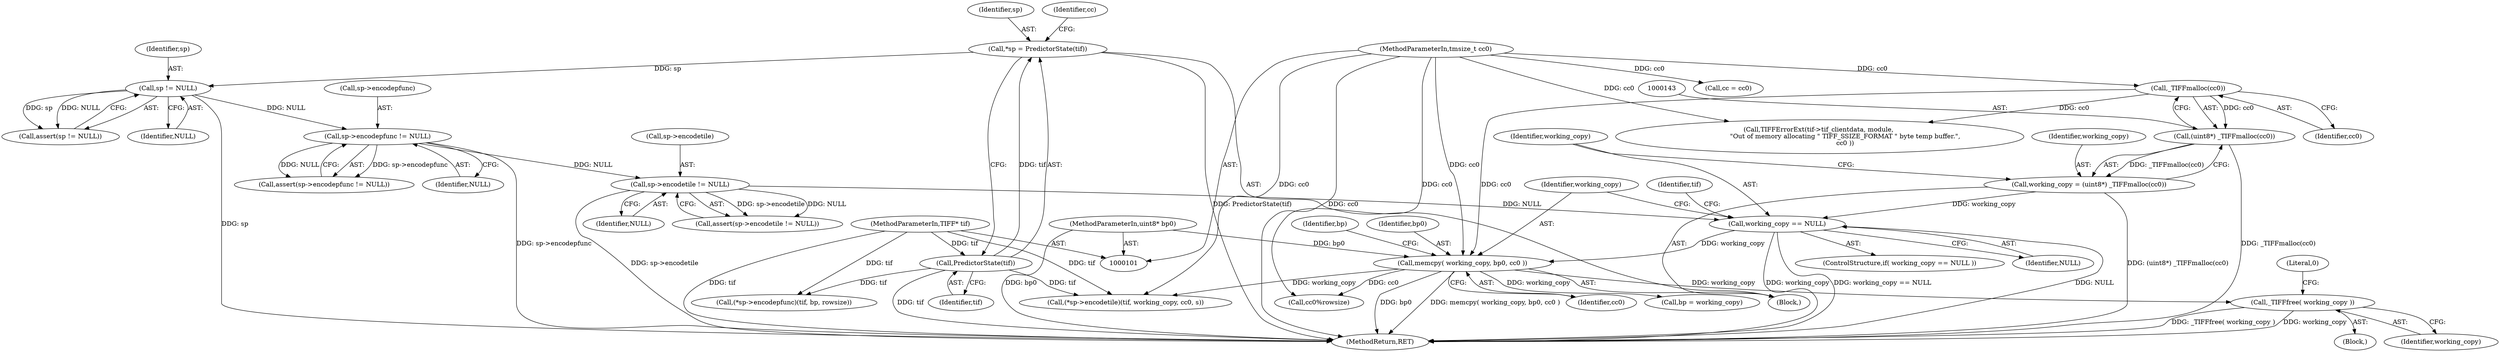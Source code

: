 digraph "0_libtiff_6a984bf7905c6621281588431f384e79d11a2e33@API" {
"1000190" [label="(Call,_TIFFfree( working_copy ))"];
"1000160" [label="(Call,memcpy( working_copy, bp0, cc0 ))"];
"1000147" [label="(Call,working_copy == NULL)"];
"1000140" [label="(Call,working_copy = (uint8*) _TIFFmalloc(cc0))"];
"1000142" [label="(Call,(uint8*) _TIFFmalloc(cc0))"];
"1000144" [label="(Call,_TIFFmalloc(cc0))"];
"1000104" [label="(MethodParameterIn,tmsize_t cc0)"];
"1000135" [label="(Call,sp->encodetile != NULL)"];
"1000129" [label="(Call,sp->encodepfunc != NULL)"];
"1000125" [label="(Call,sp != NULL)"];
"1000112" [label="(Call,*sp = PredictorState(tif))"];
"1000114" [label="(Call,PredictorState(tif))"];
"1000102" [label="(MethodParameterIn,TIFF* tif)"];
"1000103" [label="(MethodParameterIn,uint8* bp0)"];
"1000130" [label="(Call,sp->encodepfunc)"];
"1000113" [label="(Identifier,sp)"];
"1000146" [label="(ControlStructure,if( working_copy == NULL ))"];
"1000145" [label="(Identifier,cc0)"];
"1000140" [label="(Call,working_copy = (uint8*) _TIFFmalloc(cc0))"];
"1000165" [label="(Identifier,bp)"];
"1000142" [label="(Call,(uint8*) _TIFFmalloc(cc0))"];
"1000193" [label="(Literal,0)"];
"1000115" [label="(Identifier,tif)"];
"1000119" [label="(Identifier,cc)"];
"1000161" [label="(Identifier,working_copy)"];
"1000199" [label="(Call,(*sp->encodepfunc)(tif, bp, rowsize))"];
"1000164" [label="(Call,bp = working_copy)"];
"1000163" [label="(Identifier,cc0)"];
"1000144" [label="(Call,_TIFFmalloc(cc0))"];
"1000162" [label="(Identifier,bp0)"];
"1000124" [label="(Call,assert(sp != NULL))"];
"1000136" [label="(Call,sp->encodetile)"];
"1000147" [label="(Call,working_copy == NULL)"];
"1000114" [label="(Call,PredictorState(tif))"];
"1000126" [label="(Identifier,sp)"];
"1000134" [label="(Call,assert(sp->encodetile != NULL))"];
"1000127" [label="(Identifier,NULL)"];
"1000190" [label="(Call,_TIFFfree( working_copy ))"];
"1000118" [label="(Call,cc = cc0)"];
"1000148" [label="(Identifier,working_copy)"];
"1000125" [label="(Call,sp != NULL)"];
"1000135" [label="(Call,sp->encodetile != NULL)"];
"1000178" [label="(Call,cc0%rowsize)"];
"1000220" [label="(MethodReturn,RET)"];
"1000128" [label="(Call,assert(sp->encodepfunc != NULL))"];
"1000139" [label="(Identifier,NULL)"];
"1000112" [label="(Call,*sp = PredictorState(tif))"];
"1000106" [label="(Block,)"];
"1000211" [label="(Call,(*sp->encodetile)(tif, working_copy, cc0, s))"];
"1000153" [label="(Identifier,tif)"];
"1000191" [label="(Identifier,working_copy)"];
"1000102" [label="(MethodParameterIn,TIFF* tif)"];
"1000149" [label="(Identifier,NULL)"];
"1000151" [label="(Call,TIFFErrorExt(tif->tif_clientdata, module, \n                         \"Out of memory allocating \" TIFF_SSIZE_FORMAT \" byte temp buffer.\",\n                         cc0 ))"];
"1000141" [label="(Identifier,working_copy)"];
"1000129" [label="(Call,sp->encodepfunc != NULL)"];
"1000104" [label="(MethodParameterIn,tmsize_t cc0)"];
"1000133" [label="(Identifier,NULL)"];
"1000160" [label="(Call,memcpy( working_copy, bp0, cc0 ))"];
"1000103" [label="(MethodParameterIn,uint8* bp0)"];
"1000182" [label="(Block,)"];
"1000190" -> "1000182"  [label="AST: "];
"1000190" -> "1000191"  [label="CFG: "];
"1000191" -> "1000190"  [label="AST: "];
"1000193" -> "1000190"  [label="CFG: "];
"1000190" -> "1000220"  [label="DDG: _TIFFfree( working_copy )"];
"1000190" -> "1000220"  [label="DDG: working_copy"];
"1000160" -> "1000190"  [label="DDG: working_copy"];
"1000160" -> "1000106"  [label="AST: "];
"1000160" -> "1000163"  [label="CFG: "];
"1000161" -> "1000160"  [label="AST: "];
"1000162" -> "1000160"  [label="AST: "];
"1000163" -> "1000160"  [label="AST: "];
"1000165" -> "1000160"  [label="CFG: "];
"1000160" -> "1000220"  [label="DDG: memcpy( working_copy, bp0, cc0 )"];
"1000160" -> "1000220"  [label="DDG: bp0"];
"1000147" -> "1000160"  [label="DDG: working_copy"];
"1000103" -> "1000160"  [label="DDG: bp0"];
"1000144" -> "1000160"  [label="DDG: cc0"];
"1000104" -> "1000160"  [label="DDG: cc0"];
"1000160" -> "1000164"  [label="DDG: working_copy"];
"1000160" -> "1000178"  [label="DDG: cc0"];
"1000160" -> "1000211"  [label="DDG: working_copy"];
"1000147" -> "1000146"  [label="AST: "];
"1000147" -> "1000149"  [label="CFG: "];
"1000148" -> "1000147"  [label="AST: "];
"1000149" -> "1000147"  [label="AST: "];
"1000153" -> "1000147"  [label="CFG: "];
"1000161" -> "1000147"  [label="CFG: "];
"1000147" -> "1000220"  [label="DDG: NULL"];
"1000147" -> "1000220"  [label="DDG: working_copy"];
"1000147" -> "1000220"  [label="DDG: working_copy == NULL"];
"1000140" -> "1000147"  [label="DDG: working_copy"];
"1000135" -> "1000147"  [label="DDG: NULL"];
"1000140" -> "1000106"  [label="AST: "];
"1000140" -> "1000142"  [label="CFG: "];
"1000141" -> "1000140"  [label="AST: "];
"1000142" -> "1000140"  [label="AST: "];
"1000148" -> "1000140"  [label="CFG: "];
"1000140" -> "1000220"  [label="DDG: (uint8*) _TIFFmalloc(cc0)"];
"1000142" -> "1000140"  [label="DDG: _TIFFmalloc(cc0)"];
"1000142" -> "1000144"  [label="CFG: "];
"1000143" -> "1000142"  [label="AST: "];
"1000144" -> "1000142"  [label="AST: "];
"1000142" -> "1000220"  [label="DDG: _TIFFmalloc(cc0)"];
"1000144" -> "1000142"  [label="DDG: cc0"];
"1000144" -> "1000145"  [label="CFG: "];
"1000145" -> "1000144"  [label="AST: "];
"1000104" -> "1000144"  [label="DDG: cc0"];
"1000144" -> "1000151"  [label="DDG: cc0"];
"1000104" -> "1000101"  [label="AST: "];
"1000104" -> "1000220"  [label="DDG: cc0"];
"1000104" -> "1000118"  [label="DDG: cc0"];
"1000104" -> "1000151"  [label="DDG: cc0"];
"1000104" -> "1000178"  [label="DDG: cc0"];
"1000104" -> "1000211"  [label="DDG: cc0"];
"1000135" -> "1000134"  [label="AST: "];
"1000135" -> "1000139"  [label="CFG: "];
"1000136" -> "1000135"  [label="AST: "];
"1000139" -> "1000135"  [label="AST: "];
"1000134" -> "1000135"  [label="CFG: "];
"1000135" -> "1000220"  [label="DDG: sp->encodetile"];
"1000135" -> "1000134"  [label="DDG: sp->encodetile"];
"1000135" -> "1000134"  [label="DDG: NULL"];
"1000129" -> "1000135"  [label="DDG: NULL"];
"1000129" -> "1000128"  [label="AST: "];
"1000129" -> "1000133"  [label="CFG: "];
"1000130" -> "1000129"  [label="AST: "];
"1000133" -> "1000129"  [label="AST: "];
"1000128" -> "1000129"  [label="CFG: "];
"1000129" -> "1000220"  [label="DDG: sp->encodepfunc"];
"1000129" -> "1000128"  [label="DDG: sp->encodepfunc"];
"1000129" -> "1000128"  [label="DDG: NULL"];
"1000125" -> "1000129"  [label="DDG: NULL"];
"1000125" -> "1000124"  [label="AST: "];
"1000125" -> "1000127"  [label="CFG: "];
"1000126" -> "1000125"  [label="AST: "];
"1000127" -> "1000125"  [label="AST: "];
"1000124" -> "1000125"  [label="CFG: "];
"1000125" -> "1000220"  [label="DDG: sp"];
"1000125" -> "1000124"  [label="DDG: sp"];
"1000125" -> "1000124"  [label="DDG: NULL"];
"1000112" -> "1000125"  [label="DDG: sp"];
"1000112" -> "1000106"  [label="AST: "];
"1000112" -> "1000114"  [label="CFG: "];
"1000113" -> "1000112"  [label="AST: "];
"1000114" -> "1000112"  [label="AST: "];
"1000119" -> "1000112"  [label="CFG: "];
"1000112" -> "1000220"  [label="DDG: PredictorState(tif)"];
"1000114" -> "1000112"  [label="DDG: tif"];
"1000114" -> "1000115"  [label="CFG: "];
"1000115" -> "1000114"  [label="AST: "];
"1000114" -> "1000220"  [label="DDG: tif"];
"1000102" -> "1000114"  [label="DDG: tif"];
"1000114" -> "1000199"  [label="DDG: tif"];
"1000114" -> "1000211"  [label="DDG: tif"];
"1000102" -> "1000101"  [label="AST: "];
"1000102" -> "1000220"  [label="DDG: tif"];
"1000102" -> "1000199"  [label="DDG: tif"];
"1000102" -> "1000211"  [label="DDG: tif"];
"1000103" -> "1000101"  [label="AST: "];
"1000103" -> "1000220"  [label="DDG: bp0"];
}
